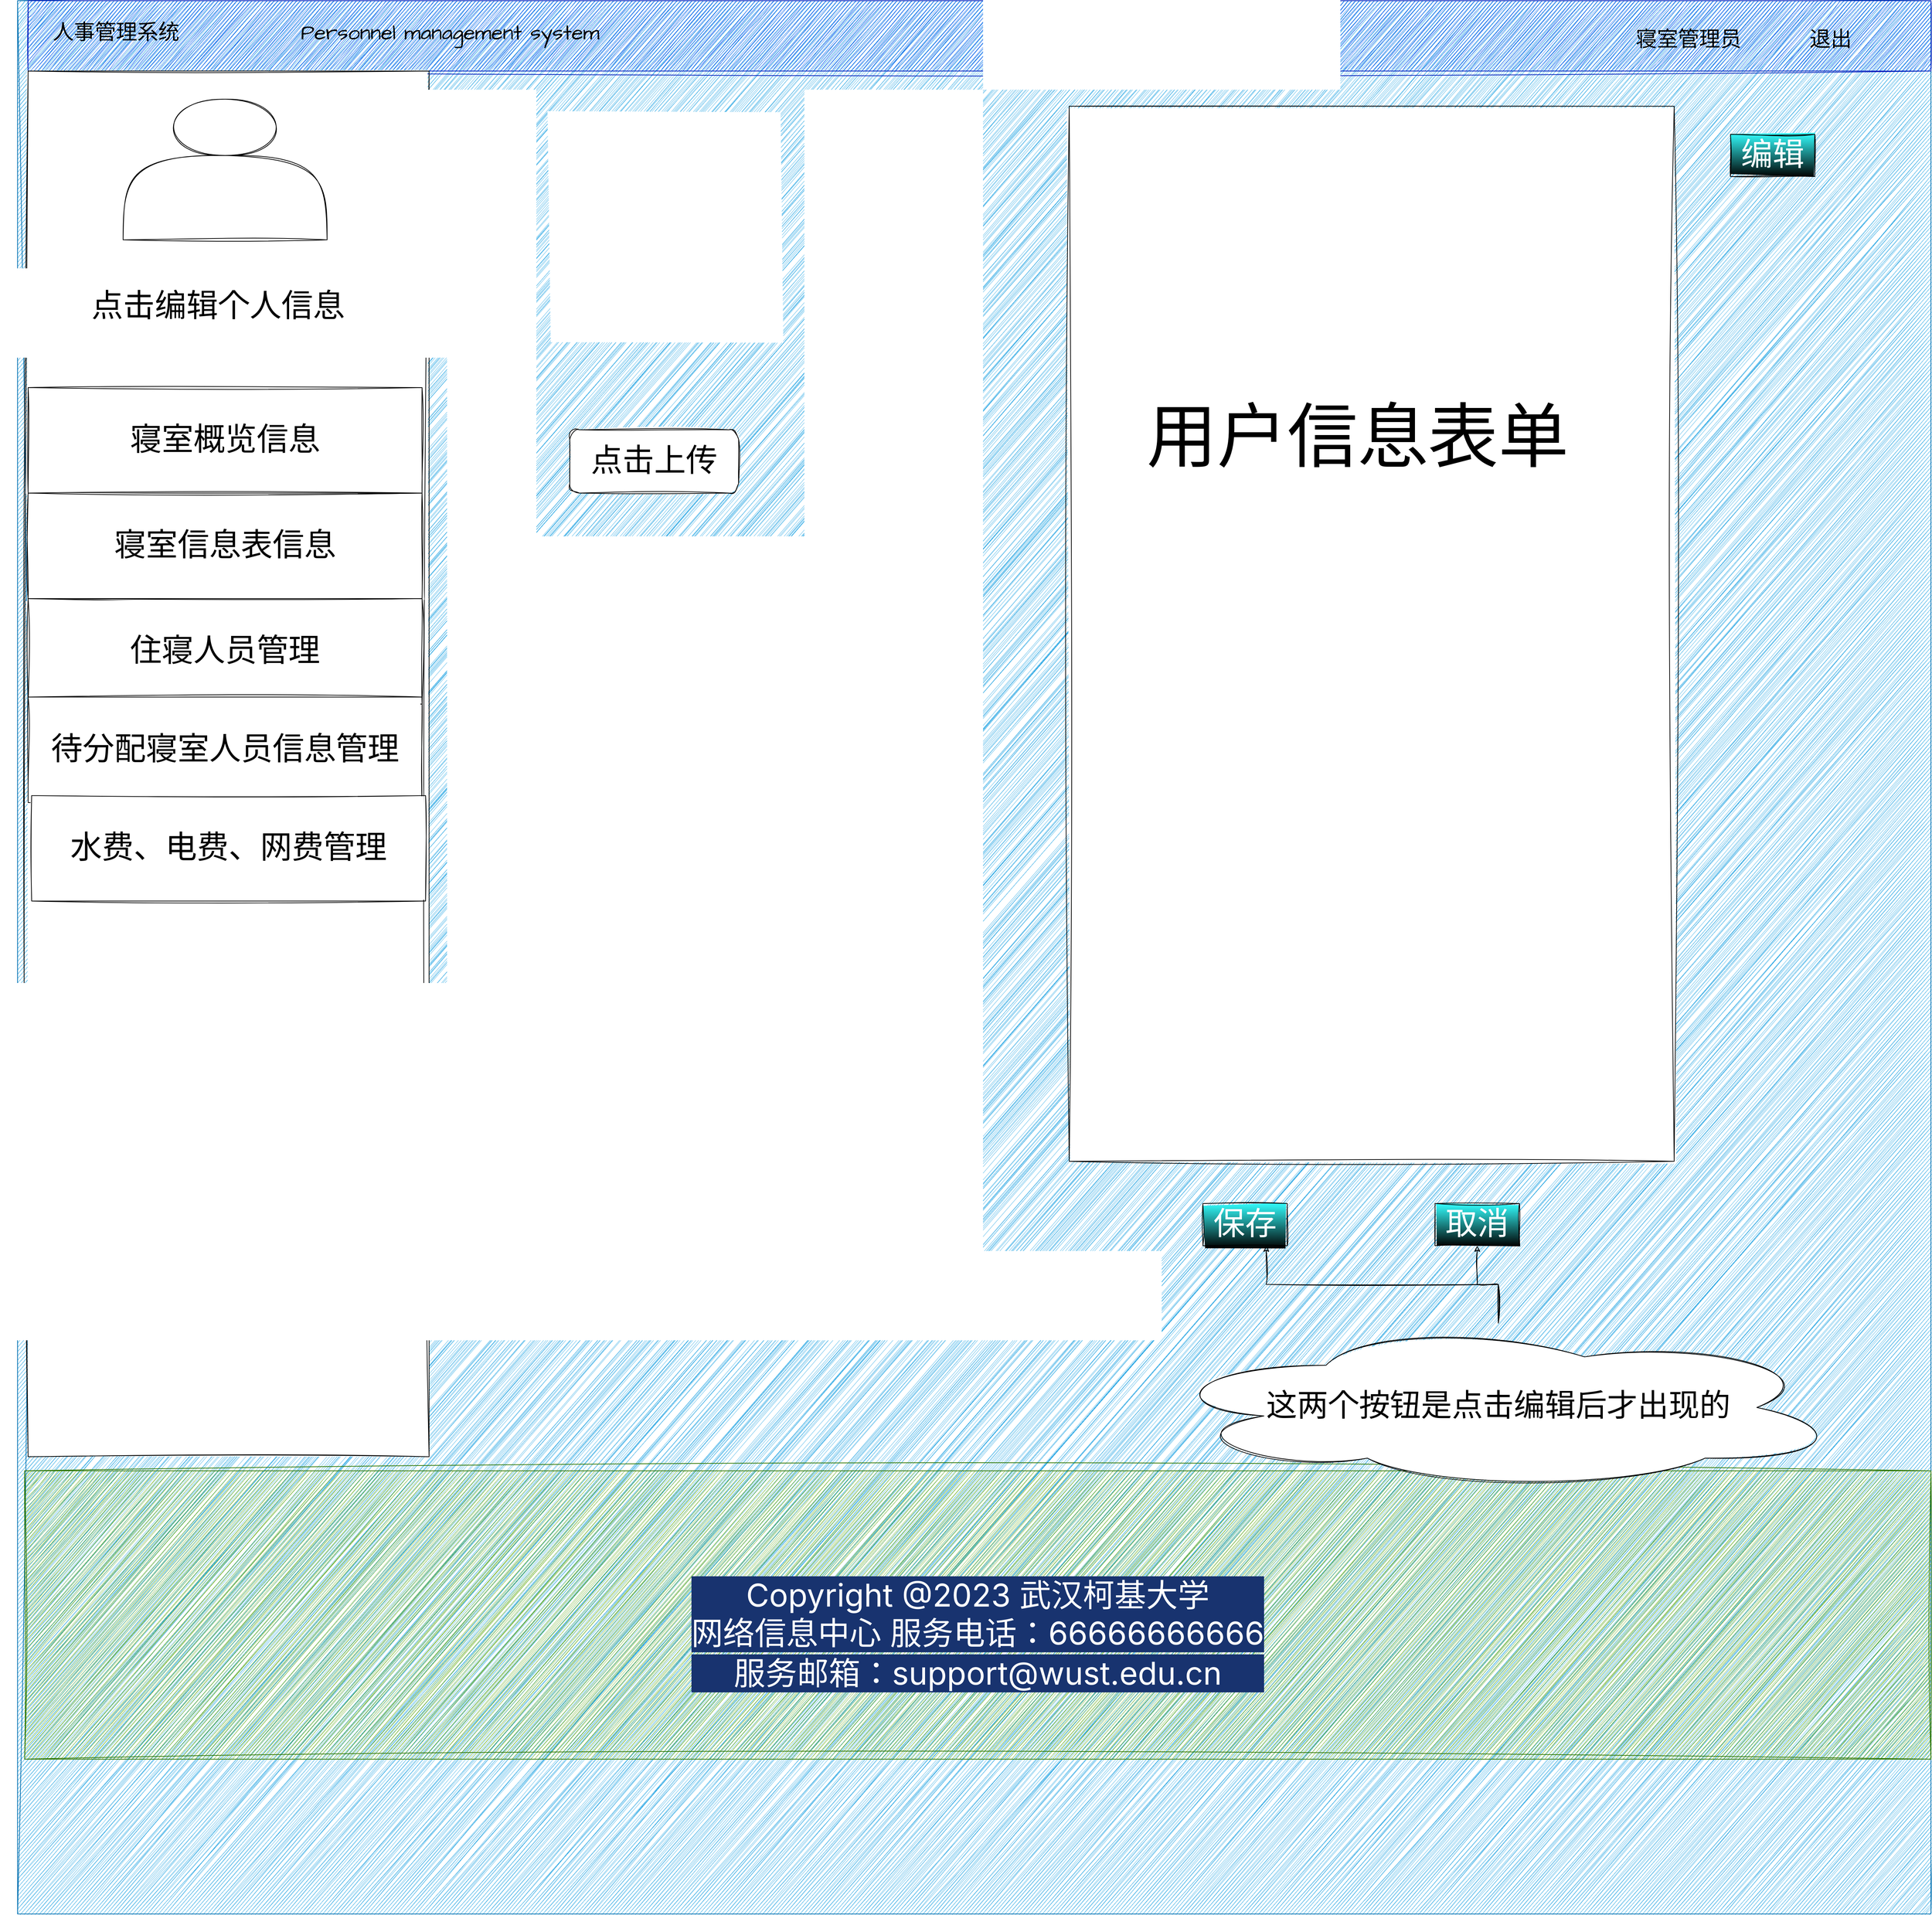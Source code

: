 <mxfile version="21.5.1" type="github">
  <diagram name="第 1 页" id="2FlQvK1mRQ7pWjCl45Nl">
    <mxGraphModel dx="3744" dy="1700" grid="1" gridSize="10" guides="1" tooltips="1" connect="1" arrows="1" fold="1" page="1" pageScale="1" pageWidth="1920" pageHeight="1200" math="0" shadow="0">
      <root>
        <mxCell id="0" />
        <mxCell id="1" parent="0" />
        <mxCell id="smRvDis7-qZvQecxocgs-1" value="" style="whiteSpace=wrap;html=1;aspect=fixed;sketch=1;hachureGap=4;jiggle=2;curveFitting=1;fontFamily=Architects Daughter;fontSource=https%3A%2F%2Ffonts.googleapis.com%2Fcss%3Ffamily%3DArchitects%2BDaughter;fontSize=20;strokeWidth=1;rounded=0;glass=0;fillColor=#1ba1e2;fontColor=#ffffff;strokeColor=#006EAF;" vertex="1" parent="1">
          <mxGeometry x="465" y="90" width="2720" height="2720" as="geometry" />
        </mxCell>
        <mxCell id="smRvDis7-qZvQecxocgs-2" value="" style="rounded=0;whiteSpace=wrap;html=1;sketch=1;hachureGap=4;jiggle=2;curveFitting=1;fontFamily=Architects Daughter;fontSource=https%3A%2F%2Ffonts.googleapis.com%2Fcss%3Ffamily%3DArchitects%2BDaughter;fontSize=20;fillColor=#0050ef;fontColor=#ffffff;strokeColor=#001DBC;" vertex="1" parent="1">
          <mxGeometry x="480" y="90" width="2705" height="100" as="geometry" />
        </mxCell>
        <mxCell id="smRvDis7-qZvQecxocgs-3" value="人事管理系统" style="text;html=1;strokeColor=none;fillColor=none;align=center;verticalAlign=middle;whiteSpace=wrap;rounded=0;fontSize=30;fontFamily=Architects Daughter;swimlaneFillColor=none;" vertex="1" parent="1">
          <mxGeometry x="440" y="120" width="330" height="30" as="geometry" />
        </mxCell>
        <mxCell id="smRvDis7-qZvQecxocgs-4" value="Personnel management system" style="text;html=1;strokeColor=none;fillColor=none;align=center;verticalAlign=middle;whiteSpace=wrap;rounded=0;fontSize=30;fontFamily=Architects Daughter;swimlaneFillColor=none;" vertex="1" parent="1">
          <mxGeometry x="850" y="120" width="460" height="30" as="geometry" />
        </mxCell>
        <mxCell id="smRvDis7-qZvQecxocgs-5" value="退出" style="text;html=1;strokeColor=none;fillColor=none;align=center;verticalAlign=middle;whiteSpace=wrap;rounded=0;fontSize=30;fontFamily=Architects Daughter;swimlaneFillColor=none;" vertex="1" parent="1">
          <mxGeometry x="3005" y="130" width="75" height="30" as="geometry" />
        </mxCell>
        <mxCell id="smRvDis7-qZvQecxocgs-6" value="寝室管理员" style="text;html=1;align=center;verticalAlign=middle;resizable=0;points=[];autosize=1;strokeColor=none;fillColor=none;fontSize=30;fontFamily=Architects Daughter;swimlaneFillColor=none;" vertex="1" parent="1">
          <mxGeometry x="2755" y="120" width="170" height="50" as="geometry" />
        </mxCell>
        <mxCell id="smRvDis7-qZvQecxocgs-7" value="" style="rounded=0;whiteSpace=wrap;html=1;sketch=1;hachureGap=4;jiggle=2;curveFitting=1;fontFamily=Architects Daughter;fontSource=https%3A%2F%2Ffonts.googleapis.com%2Fcss%3Ffamily%3DArchitects%2BDaughter;fontSize=45;swimlaneFillColor=none;" vertex="1" parent="1">
          <mxGeometry x="480" y="190" width="570" height="1970" as="geometry" />
        </mxCell>
        <mxCell id="smRvDis7-qZvQecxocgs-189" value="" style="edgeStyle=orthogonalEdgeStyle;rounded=0;sketch=1;hachureGap=4;jiggle=2;curveFitting=1;orthogonalLoop=1;jettySize=auto;html=1;fontFamily=Architects Daughter;fontSource=https%3A%2F%2Ffonts.googleapis.com%2Fcss%3Ffamily%3DArchitects%2BDaughter;fontSize=16;" edge="1" parent="1">
          <mxGeometry relative="1" as="geometry">
            <mxPoint x="750.143" y="860" as="sourcePoint" />
            <mxPoint x="745" y="865" as="targetPoint" />
          </mxGeometry>
        </mxCell>
        <mxCell id="smRvDis7-qZvQecxocgs-23" value="&lt;br&gt;&lt;p style=&quot;box-sizing: border-box; margin: 0px; padding: 0px; color: rgb(255, 255, 255); font-family: -apple-system, BlinkMacSystemFont, &amp;quot;Segoe UI&amp;quot;, &amp;quot;PingFang SC&amp;quot;, &amp;quot;Hiragino Sans GB&amp;quot;, &amp;quot;Microsoft YaHei&amp;quot;, &amp;quot;Helvetica Neue&amp;quot;, Helvetica, Arial, sans-serif, &amp;quot;Apple Color Emoji&amp;quot;, &amp;quot;Segoe UI Emoji&amp;quot;, &amp;quot;Segoe UI Symbol&amp;quot;; font-size: 45px; font-style: normal; font-variant-ligatures: normal; font-variant-caps: normal; font-weight: 400; letter-spacing: normal; orphans: 2; text-align: center; text-indent: 0px; text-transform: none; widows: 2; word-spacing: 0px; -webkit-text-stroke-width: 0px; background-color: rgb(24, 51, 111); text-decoration-thickness: initial; text-decoration-style: initial; text-decoration-color: initial;&quot;&gt;Copyright @2023 武汉柯基大学&lt;/p&gt;&lt;span style=&quot;color: rgb(255, 255, 255); font-family: -apple-system, BlinkMacSystemFont, &amp;quot;Segoe UI&amp;quot;, &amp;quot;PingFang SC&amp;quot;, &amp;quot;Hiragino Sans GB&amp;quot;, &amp;quot;Microsoft YaHei&amp;quot;, &amp;quot;Helvetica Neue&amp;quot;, Helvetica, Arial, sans-serif, &amp;quot;Apple Color Emoji&amp;quot;, &amp;quot;Segoe UI Emoji&amp;quot;, &amp;quot;Segoe UI Symbol&amp;quot;; font-size: 45px; font-style: normal; font-variant-ligatures: normal; font-variant-caps: normal; font-weight: 400; letter-spacing: normal; orphans: 2; text-align: center; text-indent: 0px; text-transform: none; widows: 2; word-spacing: 0px; -webkit-text-stroke-width: 0px; background-color: rgb(24, 51, 111); text-decoration-thickness: initial; text-decoration-style: initial; text-decoration-color: initial; float: none; display: inline !important;&quot;&gt;网络信息中心 服务电话：66666666666&lt;/span&gt;&lt;p style=&quot;box-sizing: border-box; margin: 0px; padding: 0px; color: rgb(255, 255, 255); font-family: -apple-system, BlinkMacSystemFont, &amp;quot;Segoe UI&amp;quot;, &amp;quot;PingFang SC&amp;quot;, &amp;quot;Hiragino Sans GB&amp;quot;, &amp;quot;Microsoft YaHei&amp;quot;, &amp;quot;Helvetica Neue&amp;quot;, Helvetica, Arial, sans-serif, &amp;quot;Apple Color Emoji&amp;quot;, &amp;quot;Segoe UI Emoji&amp;quot;, &amp;quot;Segoe UI Symbol&amp;quot;; font-size: 45px; font-style: normal; font-variant-ligatures: normal; font-variant-caps: normal; font-weight: 400; letter-spacing: normal; orphans: 2; text-align: center; text-indent: 0px; text-transform: none; widows: 2; word-spacing: 0px; -webkit-text-stroke-width: 0px; background-color: rgb(24, 51, 111); text-decoration-thickness: initial; text-decoration-style: initial; text-decoration-color: initial;&quot;&gt;服务邮箱：support@wust.edu.cn&lt;/p&gt;" style="rounded=0;whiteSpace=wrap;html=1;sketch=1;hachureGap=4;jiggle=2;curveFitting=1;fontFamily=Architects Daughter;fontSource=https%3A%2F%2Ffonts.googleapis.com%2Fcss%3Ffamily%3DArchitects%2BDaughter;fontSize=45;fillColor=#60a917;fontColor=#ffffff;strokeColor=#2D7600;swimlaneFillColor=none;" vertex="1" parent="1">
          <mxGeometry x="475" y="2180" width="2710" height="410" as="geometry" />
        </mxCell>
        <mxCell id="smRvDis7-qZvQecxocgs-190" value="&lt;font style=&quot;font-size: 45px;&quot;&gt;寝室概览信息&lt;/font&gt;" style="rounded=0;whiteSpace=wrap;html=1;sketch=1;hachureGap=4;jiggle=2;curveFitting=1;fontFamily=Architects Daughter;fontSource=https%3A%2F%2Ffonts.googleapis.com%2Fcss%3Ffamily%3DArchitects%2BDaughter;fontSize=20;" vertex="1" parent="1">
          <mxGeometry x="480" y="640" width="560" height="150" as="geometry" />
        </mxCell>
        <mxCell id="smRvDis7-qZvQecxocgs-191" value="&lt;font style=&quot;font-size: 45px;&quot;&gt;寝室信息表信息&lt;/font&gt;" style="rounded=0;whiteSpace=wrap;html=1;sketch=1;hachureGap=4;jiggle=2;curveFitting=1;fontFamily=Architects Daughter;fontSource=https%3A%2F%2Ffonts.googleapis.com%2Fcss%3Ffamily%3DArchitects%2BDaughter;fontSize=20;" vertex="1" parent="1">
          <mxGeometry x="480" y="790" width="560" height="150" as="geometry" />
        </mxCell>
        <mxCell id="smRvDis7-qZvQecxocgs-192" value="&lt;span style=&quot;font-size: 45px;&quot;&gt;住寝人员管理&lt;/span&gt;" style="rounded=0;whiteSpace=wrap;html=1;sketch=1;hachureGap=4;jiggle=2;curveFitting=1;fontFamily=Architects Daughter;fontSource=https%3A%2F%2Ffonts.googleapis.com%2Fcss%3Ffamily%3DArchitects%2BDaughter;fontSize=20;" vertex="1" parent="1">
          <mxGeometry x="480" y="940" width="560" height="150" as="geometry" />
        </mxCell>
        <mxCell id="smRvDis7-qZvQecxocgs-193" value="&lt;span style=&quot;font-size: 45px;&quot;&gt;待分配寝室人员信息管理&lt;/span&gt;" style="rounded=0;whiteSpace=wrap;html=1;sketch=1;hachureGap=4;jiggle=2;curveFitting=1;fontFamily=Architects Daughter;fontSource=https%3A%2F%2Ffonts.googleapis.com%2Fcss%3Ffamily%3DArchitects%2BDaughter;fontSize=20;" vertex="1" parent="1">
          <mxGeometry x="480" y="1080" width="560" height="150" as="geometry" />
        </mxCell>
        <mxCell id="smRvDis7-qZvQecxocgs-195" value="&lt;span style=&quot;font-size: 45px;&quot;&gt;水费、电费、网费管理&lt;/span&gt;" style="rounded=0;whiteSpace=wrap;html=1;sketch=1;hachureGap=4;jiggle=2;curveFitting=1;fontFamily=Architects Daughter;fontSource=https%3A%2F%2Ffonts.googleapis.com%2Fcss%3Ffamily%3DArchitects%2BDaughter;fontSize=20;" vertex="1" parent="1">
          <mxGeometry x="485" y="1220" width="560" height="150" as="geometry" />
        </mxCell>
        <mxCell id="smRvDis7-qZvQecxocgs-281" value="" style="shape=actor;whiteSpace=wrap;html=1;sketch=1;hachureGap=4;jiggle=2;curveFitting=1;fontFamily=Architects Daughter;fontSource=https%3A%2F%2Ffonts.googleapis.com%2Fcss%3Ffamily%3DArchitects%2BDaughter;fontSize=20;" vertex="1" parent="1">
          <mxGeometry x="615" y="230" width="290" height="200" as="geometry" />
        </mxCell>
        <mxCell id="smRvDis7-qZvQecxocgs-282" value="&lt;font style=&quot;font-size: 45px;&quot;&gt;点击编辑个人信息&lt;/font&gt;" style="text;html=1;strokeColor=none;fillColor=none;align=center;verticalAlign=middle;whiteSpace=wrap;rounded=0;fontSize=20;fontFamily=Architects Daughter;" vertex="1" parent="1">
          <mxGeometry x="550" y="480" width="400" height="90" as="geometry" />
        </mxCell>
        <mxCell id="smRvDis7-qZvQecxocgs-283" value="" style="whiteSpace=wrap;html=1;aspect=fixed;sketch=1;hachureGap=4;jiggle=2;curveFitting=1;fontFamily=Architects Daughter;fontSource=https%3A%2F%2Ffonts.googleapis.com%2Fcss%3Ffamily%3DArchitects%2BDaughter;fontSize=20;strokeColor=none;" vertex="1" parent="1">
          <mxGeometry x="1220" y="245" width="330" height="330" as="geometry" />
        </mxCell>
        <mxCell id="smRvDis7-qZvQecxocgs-284" value="&lt;font style=&quot;font-size: 45px;&quot;&gt;点击上传&lt;/font&gt;" style="rounded=1;whiteSpace=wrap;html=1;sketch=1;hachureGap=4;jiggle=2;curveFitting=1;fontFamily=Architects Daughter;fontSource=https%3A%2F%2Ffonts.googleapis.com%2Fcss%3Ffamily%3DArchitects%2BDaughter;fontSize=20;" vertex="1" parent="1">
          <mxGeometry x="1250" y="700" width="240" height="90" as="geometry" />
        </mxCell>
        <mxCell id="smRvDis7-qZvQecxocgs-285" value="" style="rounded=0;whiteSpace=wrap;html=1;sketch=1;hachureGap=4;jiggle=2;curveFitting=1;fontFamily=Architects Daughter;fontSource=https%3A%2F%2Ffonts.googleapis.com%2Fcss%3Ffamily%3DArchitects%2BDaughter;fontSize=20;" vertex="1" parent="1">
          <mxGeometry x="1960" y="240" width="860" height="1500" as="geometry" />
        </mxCell>
        <mxCell id="smRvDis7-qZvQecxocgs-286" value="&lt;font color=&quot;#ffffff&quot; style=&quot;font-size: 45px;&quot;&gt;编辑&lt;/font&gt;" style="rounded=0;whiteSpace=wrap;html=1;sketch=1;hachureGap=4;jiggle=2;curveFitting=1;fontFamily=Architects Daughter;fontSource=https%3A%2F%2Ffonts.googleapis.com%2Fcss%3Ffamily%3DArchitects%2BDaughter;fontSize=20;fillColor=#33FFFF;gradientColor=default;" vertex="1" parent="1">
          <mxGeometry x="2900" y="280" width="120" height="60" as="geometry" />
        </mxCell>
        <mxCell id="smRvDis7-qZvQecxocgs-287" value="&lt;font style=&quot;font-size: 100px;&quot;&gt;用户信息表单&lt;/font&gt;" style="text;html=1;strokeColor=none;fillColor=none;align=center;verticalAlign=middle;whiteSpace=wrap;rounded=0;fontSize=20;fontFamily=Architects Daughter;" vertex="1" parent="1">
          <mxGeometry x="2020" y="575" width="700" height="280" as="geometry" />
        </mxCell>
        <mxCell id="smRvDis7-qZvQecxocgs-291" value="&lt;font color=&quot;#ffffff&quot; style=&quot;font-size: 45px;&quot;&gt;保存&lt;/font&gt;" style="rounded=0;whiteSpace=wrap;html=1;sketch=1;hachureGap=4;jiggle=2;curveFitting=1;fontFamily=Architects Daughter;fontSource=https%3A%2F%2Ffonts.googleapis.com%2Fcss%3Ffamily%3DArchitects%2BDaughter;fontSize=20;fillColor=#33FFFF;gradientColor=default;" vertex="1" parent="1">
          <mxGeometry x="2150" y="1800" width="120" height="60" as="geometry" />
        </mxCell>
        <mxCell id="smRvDis7-qZvQecxocgs-292" value="&lt;span style=&quot;font-size: 45px;&quot;&gt;&lt;font color=&quot;#ffffff&quot;&gt;取消&lt;/font&gt;&lt;/span&gt;" style="rounded=0;whiteSpace=wrap;html=1;sketch=1;hachureGap=4;jiggle=2;curveFitting=1;fontFamily=Architects Daughter;fontSource=https%3A%2F%2Ffonts.googleapis.com%2Fcss%3Ffamily%3DArchitects%2BDaughter;fontSize=20;fillColor=#33FFFF;gradientColor=default;" vertex="1" parent="1">
          <mxGeometry x="2480" y="1800" width="120" height="60" as="geometry" />
        </mxCell>
        <mxCell id="smRvDis7-qZvQecxocgs-300" style="edgeStyle=orthogonalEdgeStyle;rounded=0;sketch=1;hachureGap=4;jiggle=2;curveFitting=1;orthogonalLoop=1;jettySize=auto;html=1;entryX=0.75;entryY=1;entryDx=0;entryDy=0;fontFamily=Architects Daughter;fontSource=https%3A%2F%2Ffonts.googleapis.com%2Fcss%3Ffamily%3DArchitects%2BDaughter;fontSize=16;" edge="1" parent="1" source="smRvDis7-qZvQecxocgs-298" target="smRvDis7-qZvQecxocgs-291">
          <mxGeometry relative="1" as="geometry" />
        </mxCell>
        <mxCell id="smRvDis7-qZvQecxocgs-301" style="edgeStyle=orthogonalEdgeStyle;rounded=0;sketch=1;hachureGap=4;jiggle=2;curveFitting=1;orthogonalLoop=1;jettySize=auto;html=1;entryX=0.5;entryY=1;entryDx=0;entryDy=0;fontFamily=Architects Daughter;fontSource=https%3A%2F%2Ffonts.googleapis.com%2Fcss%3Ffamily%3DArchitects%2BDaughter;fontSize=16;" edge="1" parent="1" source="smRvDis7-qZvQecxocgs-298" target="smRvDis7-qZvQecxocgs-292">
          <mxGeometry relative="1" as="geometry" />
        </mxCell>
        <mxCell id="smRvDis7-qZvQecxocgs-298" value="&lt;font style=&quot;font-size: 44px;&quot;&gt;这两个按钮是点击编辑后才出现的&lt;/font&gt;" style="ellipse;shape=cloud;whiteSpace=wrap;html=1;sketch=1;hachureGap=4;jiggle=2;curveFitting=1;fontFamily=Architects Daughter;fontSource=https%3A%2F%2Ffonts.googleapis.com%2Fcss%3Ffamily%3DArchitects%2BDaughter;fontSize=20;" vertex="1" parent="1">
          <mxGeometry x="2080" y="1970" width="980" height="240" as="geometry" />
        </mxCell>
      </root>
    </mxGraphModel>
  </diagram>
</mxfile>
